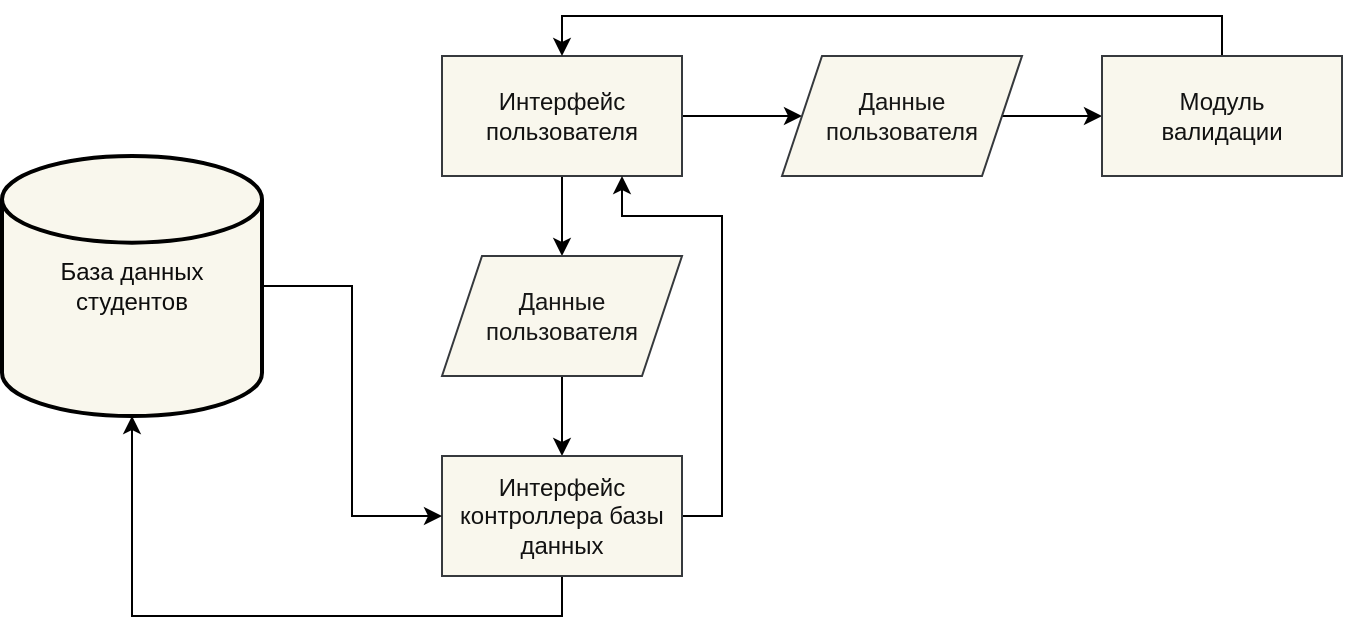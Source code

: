 <mxfile version="20.5.3" type="embed"><diagram id="75TcVvQzOivtABejPSSi" name="Page-1"><mxGraphModel dx="1107" dy="832" grid="1" gridSize="10" guides="1" tooltips="1" connect="1" arrows="1" fold="1" page="1" pageScale="1" pageWidth="850" pageHeight="1100" math="0" shadow="0"><root><mxCell id="0"/><mxCell id="1" parent="0"/><mxCell id="5" style="edgeStyle=orthogonalEdgeStyle;rounded=0;orthogonalLoop=1;jettySize=auto;html=1;entryX=0;entryY=0.5;entryDx=0;entryDy=0;fontColor=#171717;" edge="1" parent="1" source="2" target="3"><mxGeometry relative="1" as="geometry"/></mxCell><mxCell id="11" style="edgeStyle=orthogonalEdgeStyle;rounded=0;orthogonalLoop=1;jettySize=auto;html=1;entryX=0.5;entryY=0;entryDx=0;entryDy=0;fontColor=#121212;" edge="1" parent="1" source="2" target="8"><mxGeometry relative="1" as="geometry"/></mxCell><mxCell id="2" value="&lt;font color=&quot;#121212&quot;&gt;Интерфейс &lt;br&gt;пользователя&lt;/font&gt;" style="rounded=0;whiteSpace=wrap;html=1;fillColor=#f9f7ed;strokeColor=#36393d;" vertex="1" parent="1"><mxGeometry x="310" y="190" width="120" height="60" as="geometry"/></mxCell><mxCell id="6" style="edgeStyle=orthogonalEdgeStyle;rounded=0;orthogonalLoop=1;jettySize=auto;html=1;entryX=0;entryY=0.5;entryDx=0;entryDy=0;fontColor=#171717;" edge="1" parent="1" source="3" target="4"><mxGeometry relative="1" as="geometry"/></mxCell><mxCell id="3" value="&lt;font color=&quot;#171717&quot;&gt;Данные&lt;br&gt;пользователя&lt;/font&gt;" style="shape=parallelogram;perimeter=parallelogramPerimeter;whiteSpace=wrap;html=1;fixedSize=1;fillColor=#f9f7ed;strokeColor=#36393d;" vertex="1" parent="1"><mxGeometry x="480" y="190" width="120" height="60" as="geometry"/></mxCell><mxCell id="7" style="edgeStyle=orthogonalEdgeStyle;rounded=0;orthogonalLoop=1;jettySize=auto;html=1;entryX=0.5;entryY=0;entryDx=0;entryDy=0;fontColor=#171717;exitX=0.5;exitY=0;exitDx=0;exitDy=0;" edge="1" parent="1" source="4" target="2"><mxGeometry relative="1" as="geometry"/></mxCell><mxCell id="4" value="&lt;font color=&quot;#121212&quot;&gt;Модуль &lt;br&gt;валидации&lt;/font&gt;" style="rounded=0;whiteSpace=wrap;html=1;fillColor=#f9f7ed;strokeColor=#36393d;" vertex="1" parent="1"><mxGeometry x="640" y="190" width="120" height="60" as="geometry"/></mxCell><mxCell id="12" style="edgeStyle=orthogonalEdgeStyle;rounded=0;orthogonalLoop=1;jettySize=auto;html=1;entryX=0.5;entryY=0;entryDx=0;entryDy=0;fontColor=#121212;" edge="1" parent="1" source="8" target="10"><mxGeometry relative="1" as="geometry"/></mxCell><mxCell id="8" value="&lt;font color=&quot;#171717&quot;&gt;Данные&lt;br&gt;пользователя&lt;/font&gt;" style="shape=parallelogram;perimeter=parallelogramPerimeter;whiteSpace=wrap;html=1;fixedSize=1;fillColor=#f9f7ed;strokeColor=#36393d;" vertex="1" parent="1"><mxGeometry x="310" y="290" width="120" height="60" as="geometry"/></mxCell><mxCell id="13" style="edgeStyle=orthogonalEdgeStyle;rounded=0;orthogonalLoop=1;jettySize=auto;html=1;entryX=0.75;entryY=1;entryDx=0;entryDy=0;fontColor=#121212;exitX=1;exitY=0.5;exitDx=0;exitDy=0;" edge="1" parent="1" source="10" target="2"><mxGeometry relative="1" as="geometry"><Array as="points"><mxPoint x="450" y="420"/><mxPoint x="450" y="270"/><mxPoint x="400" y="270"/></Array></mxGeometry></mxCell><mxCell id="37" style="edgeStyle=orthogonalEdgeStyle;rounded=0;orthogonalLoop=1;jettySize=auto;html=1;entryX=0.5;entryY=1;entryDx=0;entryDy=0;entryPerimeter=0;fontColor=#121212;exitX=0.5;exitY=1;exitDx=0;exitDy=0;" edge="1" parent="1" source="10" target="15"><mxGeometry relative="1" as="geometry"/></mxCell><mxCell id="10" value="&lt;font color=&quot;#121212&quot;&gt;Интерфейс&lt;br&gt;контроллера базы данных&lt;/font&gt;" style="rounded=0;whiteSpace=wrap;html=1;fillColor=#f9f7ed;strokeColor=#36393d;" vertex="1" parent="1"><mxGeometry x="310" y="390" width="120" height="60" as="geometry"/></mxCell><mxCell id="38" style="edgeStyle=orthogonalEdgeStyle;rounded=0;orthogonalLoop=1;jettySize=auto;html=1;entryX=0;entryY=0.5;entryDx=0;entryDy=0;fontColor=#121212;exitX=1;exitY=0.5;exitDx=0;exitDy=0;exitPerimeter=0;" edge="1" parent="1" source="15" target="10"><mxGeometry relative="1" as="geometry"/></mxCell><mxCell id="15" value="&lt;font style=&quot;&quot; color=&quot;#0d0d0d&quot;&gt;База данных студентов&lt;/font&gt;" style="strokeWidth=2;html=1;shape=mxgraph.flowchart.database;whiteSpace=wrap;labelBackgroundColor=none;fillColor=#f9f7ed;strokeColor=#000000;labelBorderColor=none;" vertex="1" parent="1"><mxGeometry x="90" y="240" width="130" height="130" as="geometry"/></mxCell></root></mxGraphModel></diagram></mxfile>